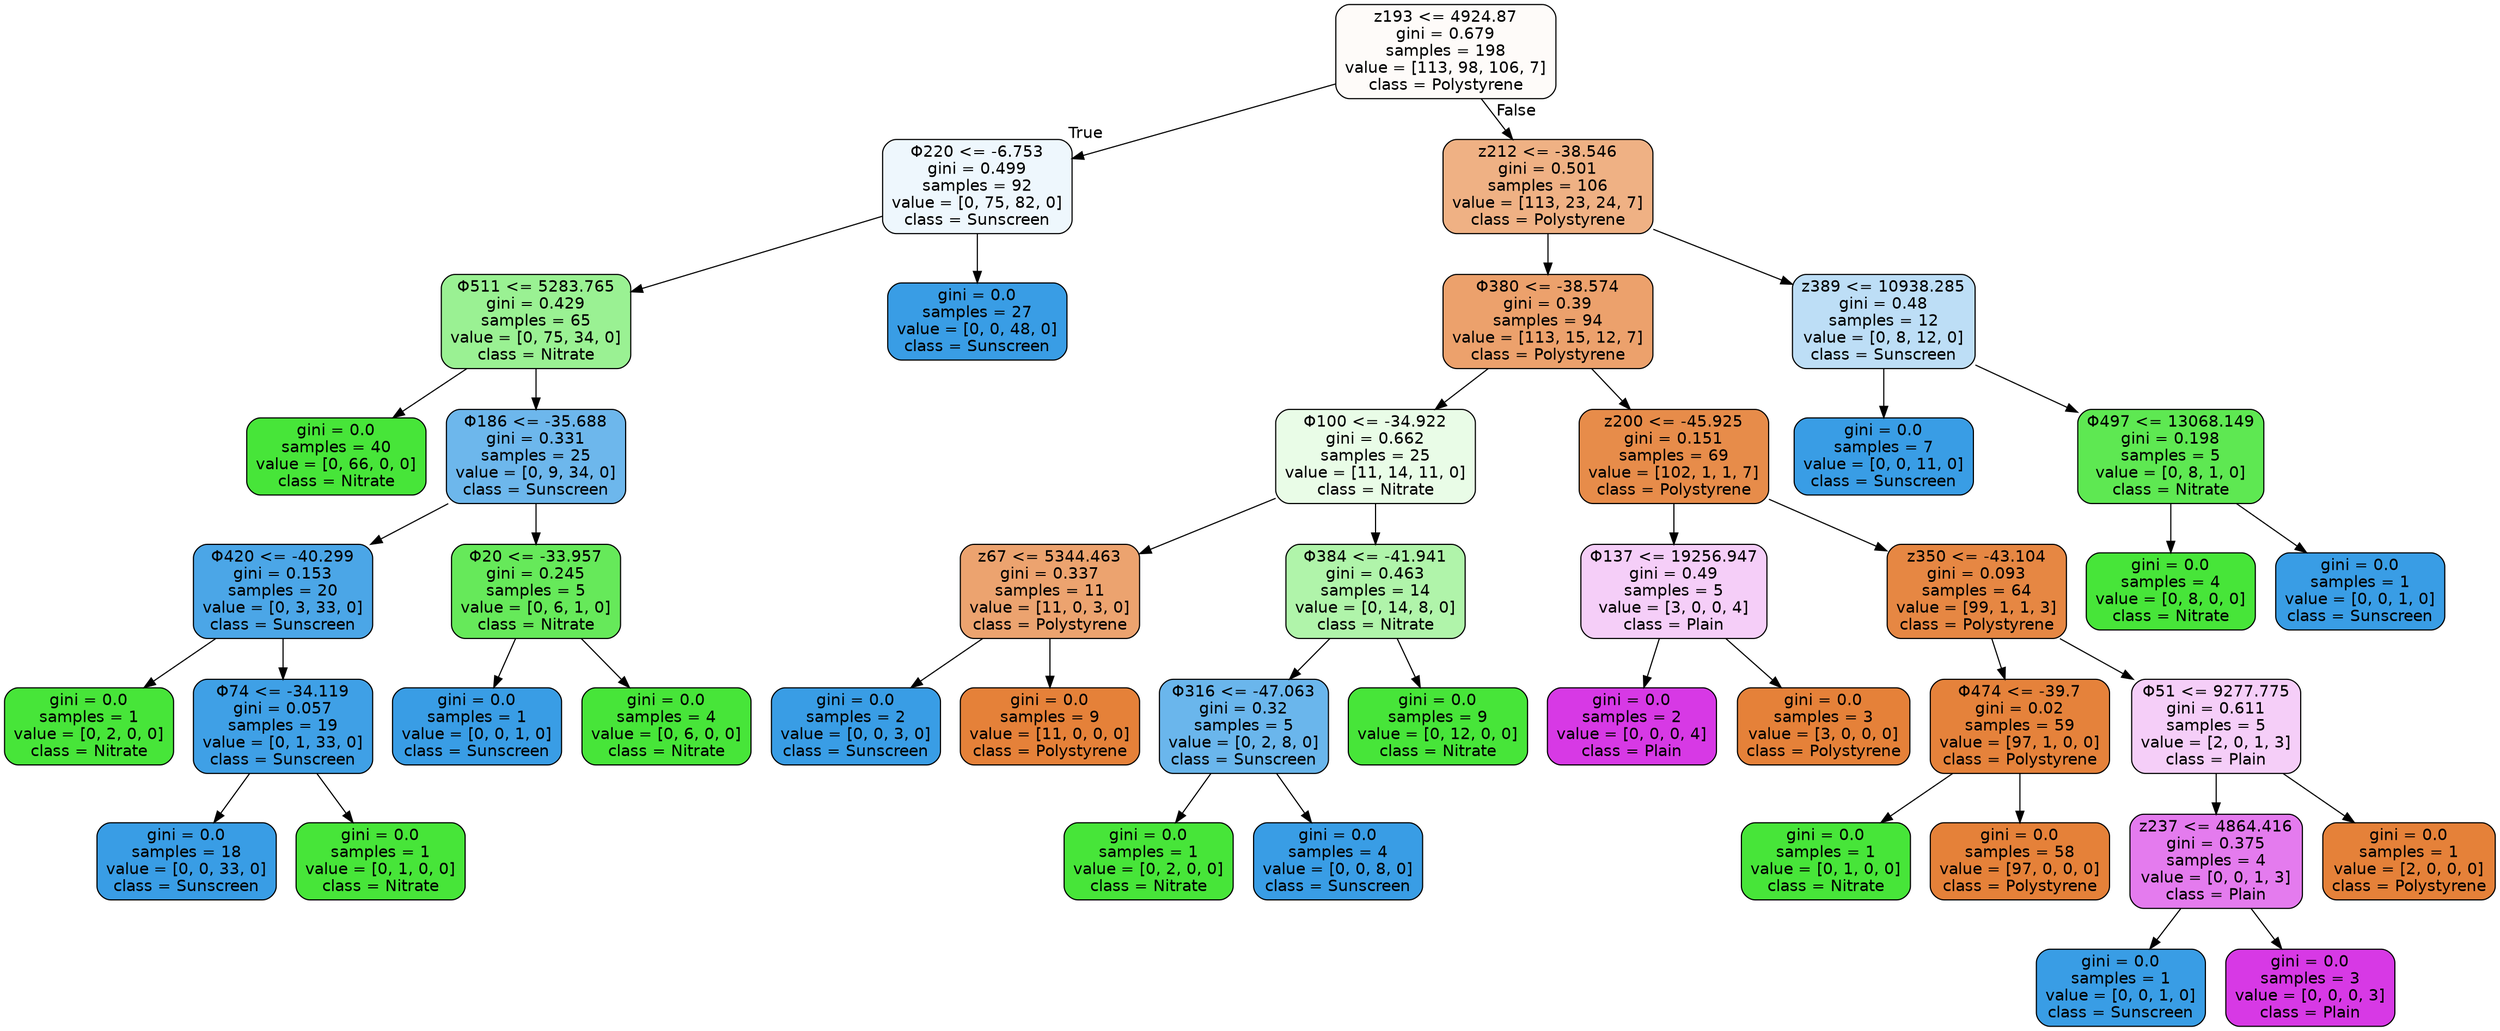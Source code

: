 digraph Tree {
node [shape=box, style="filled, rounded", color="black", fontname="helvetica"] ;
edge [fontname="helvetica"] ;
0 [label="z193 <= 4924.87\ngini = 0.679\nsamples = 198\nvalue = [113, 98, 106, 7]\nclass = Polystyrene", fillcolor="#fefbf9"] ;
1 [label="Φ220 <= -6.753\ngini = 0.499\nsamples = 92\nvalue = [0, 75, 82, 0]\nclass = Sunscreen", fillcolor="#eef7fd"] ;
0 -> 1 [labeldistance=2.5, labelangle=45, headlabel="True"] ;
2 [label="Φ511 <= 5283.765\ngini = 0.429\nsamples = 65\nvalue = [0, 75, 34, 0]\nclass = Nitrate", fillcolor="#9af193"] ;
1 -> 2 ;
3 [label="gini = 0.0\nsamples = 40\nvalue = [0, 66, 0, 0]\nclass = Nitrate", fillcolor="#47e539"] ;
2 -> 3 ;
4 [label="Φ186 <= -35.688\ngini = 0.331\nsamples = 25\nvalue = [0, 9, 34, 0]\nclass = Sunscreen", fillcolor="#6db7ec"] ;
2 -> 4 ;
5 [label="Φ420 <= -40.299\ngini = 0.153\nsamples = 20\nvalue = [0, 3, 33, 0]\nclass = Sunscreen", fillcolor="#4ba6e7"] ;
4 -> 5 ;
6 [label="gini = 0.0\nsamples = 1\nvalue = [0, 2, 0, 0]\nclass = Nitrate", fillcolor="#47e539"] ;
5 -> 6 ;
7 [label="Φ74 <= -34.119\ngini = 0.057\nsamples = 19\nvalue = [0, 1, 33, 0]\nclass = Sunscreen", fillcolor="#3fa0e6"] ;
5 -> 7 ;
8 [label="gini = 0.0\nsamples = 18\nvalue = [0, 0, 33, 0]\nclass = Sunscreen", fillcolor="#399de5"] ;
7 -> 8 ;
9 [label="gini = 0.0\nsamples = 1\nvalue = [0, 1, 0, 0]\nclass = Nitrate", fillcolor="#47e539"] ;
7 -> 9 ;
10 [label="Φ20 <= -33.957\ngini = 0.245\nsamples = 5\nvalue = [0, 6, 1, 0]\nclass = Nitrate", fillcolor="#66e95a"] ;
4 -> 10 ;
11 [label="gini = 0.0\nsamples = 1\nvalue = [0, 0, 1, 0]\nclass = Sunscreen", fillcolor="#399de5"] ;
10 -> 11 ;
12 [label="gini = 0.0\nsamples = 4\nvalue = [0, 6, 0, 0]\nclass = Nitrate", fillcolor="#47e539"] ;
10 -> 12 ;
13 [label="gini = 0.0\nsamples = 27\nvalue = [0, 0, 48, 0]\nclass = Sunscreen", fillcolor="#399de5"] ;
1 -> 13 ;
14 [label="z212 <= -38.546\ngini = 0.501\nsamples = 106\nvalue = [113, 23, 24, 7]\nclass = Polystyrene", fillcolor="#efb184"] ;
0 -> 14 [labeldistance=2.5, labelangle=-45, headlabel="False"] ;
15 [label="Φ380 <= -38.574\ngini = 0.39\nsamples = 94\nvalue = [113, 15, 12, 7]\nclass = Polystyrene", fillcolor="#eca16c"] ;
14 -> 15 ;
16 [label="Φ100 <= -34.922\ngini = 0.662\nsamples = 25\nvalue = [11, 14, 11, 0]\nclass = Nitrate", fillcolor="#e9fce7"] ;
15 -> 16 ;
17 [label="z67 <= 5344.463\ngini = 0.337\nsamples = 11\nvalue = [11, 0, 3, 0]\nclass = Polystyrene", fillcolor="#eca36f"] ;
16 -> 17 ;
18 [label="gini = 0.0\nsamples = 2\nvalue = [0, 0, 3, 0]\nclass = Sunscreen", fillcolor="#399de5"] ;
17 -> 18 ;
19 [label="gini = 0.0\nsamples = 9\nvalue = [11, 0, 0, 0]\nclass = Polystyrene", fillcolor="#e58139"] ;
17 -> 19 ;
20 [label="Φ384 <= -41.941\ngini = 0.463\nsamples = 14\nvalue = [0, 14, 8, 0]\nclass = Nitrate", fillcolor="#b0f4aa"] ;
16 -> 20 ;
21 [label="Φ316 <= -47.063\ngini = 0.32\nsamples = 5\nvalue = [0, 2, 8, 0]\nclass = Sunscreen", fillcolor="#6ab6ec"] ;
20 -> 21 ;
22 [label="gini = 0.0\nsamples = 1\nvalue = [0, 2, 0, 0]\nclass = Nitrate", fillcolor="#47e539"] ;
21 -> 22 ;
23 [label="gini = 0.0\nsamples = 4\nvalue = [0, 0, 8, 0]\nclass = Sunscreen", fillcolor="#399de5"] ;
21 -> 23 ;
24 [label="gini = 0.0\nsamples = 9\nvalue = [0, 12, 0, 0]\nclass = Nitrate", fillcolor="#47e539"] ;
20 -> 24 ;
25 [label="z200 <= -45.925\ngini = 0.151\nsamples = 69\nvalue = [102, 1, 1, 7]\nclass = Polystyrene", fillcolor="#e78c4a"] ;
15 -> 25 ;
26 [label="Φ137 <= 19256.947\ngini = 0.49\nsamples = 5\nvalue = [3, 0, 0, 4]\nclass = Plain", fillcolor="#f5cef8"] ;
25 -> 26 ;
27 [label="gini = 0.0\nsamples = 2\nvalue = [0, 0, 0, 4]\nclass = Plain", fillcolor="#d739e5"] ;
26 -> 27 ;
28 [label="gini = 0.0\nsamples = 3\nvalue = [3, 0, 0, 0]\nclass = Polystyrene", fillcolor="#e58139"] ;
26 -> 28 ;
29 [label="z350 <= -43.104\ngini = 0.093\nsamples = 64\nvalue = [99, 1, 1, 3]\nclass = Polystyrene", fillcolor="#e68743"] ;
25 -> 29 ;
30 [label="Φ474 <= -39.7\ngini = 0.02\nsamples = 59\nvalue = [97, 1, 0, 0]\nclass = Polystyrene", fillcolor="#e5823b"] ;
29 -> 30 ;
31 [label="gini = 0.0\nsamples = 1\nvalue = [0, 1, 0, 0]\nclass = Nitrate", fillcolor="#47e539"] ;
30 -> 31 ;
32 [label="gini = 0.0\nsamples = 58\nvalue = [97, 0, 0, 0]\nclass = Polystyrene", fillcolor="#e58139"] ;
30 -> 32 ;
33 [label="Φ51 <= 9277.775\ngini = 0.611\nsamples = 5\nvalue = [2, 0, 1, 3]\nclass = Plain", fillcolor="#f5cef8"] ;
29 -> 33 ;
34 [label="z237 <= 4864.416\ngini = 0.375\nsamples = 4\nvalue = [0, 0, 1, 3]\nclass = Plain", fillcolor="#e47bee"] ;
33 -> 34 ;
35 [label="gini = 0.0\nsamples = 1\nvalue = [0, 0, 1, 0]\nclass = Sunscreen", fillcolor="#399de5"] ;
34 -> 35 ;
36 [label="gini = 0.0\nsamples = 3\nvalue = [0, 0, 0, 3]\nclass = Plain", fillcolor="#d739e5"] ;
34 -> 36 ;
37 [label="gini = 0.0\nsamples = 1\nvalue = [2, 0, 0, 0]\nclass = Polystyrene", fillcolor="#e58139"] ;
33 -> 37 ;
38 [label="z389 <= 10938.285\ngini = 0.48\nsamples = 12\nvalue = [0, 8, 12, 0]\nclass = Sunscreen", fillcolor="#bddef6"] ;
14 -> 38 ;
39 [label="gini = 0.0\nsamples = 7\nvalue = [0, 0, 11, 0]\nclass = Sunscreen", fillcolor="#399de5"] ;
38 -> 39 ;
40 [label="Φ497 <= 13068.149\ngini = 0.198\nsamples = 5\nvalue = [0, 8, 1, 0]\nclass = Nitrate", fillcolor="#5ee852"] ;
38 -> 40 ;
41 [label="gini = 0.0\nsamples = 4\nvalue = [0, 8, 0, 0]\nclass = Nitrate", fillcolor="#47e539"] ;
40 -> 41 ;
42 [label="gini = 0.0\nsamples = 1\nvalue = [0, 0, 1, 0]\nclass = Sunscreen", fillcolor="#399de5"] ;
40 -> 42 ;
}